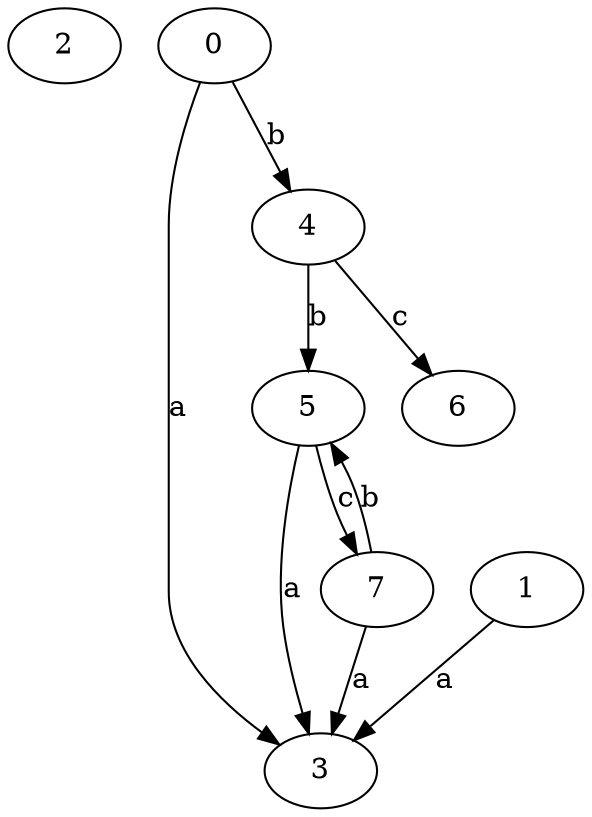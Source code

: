 strict digraph  {
2;
0;
3;
1;
4;
5;
6;
7;
0 -> 3  [label=a];
0 -> 4  [label=b];
1 -> 3  [label=a];
4 -> 5  [label=b];
4 -> 6  [label=c];
5 -> 3  [label=a];
5 -> 7  [label=c];
7 -> 3  [label=a];
7 -> 5  [label=b];
}
